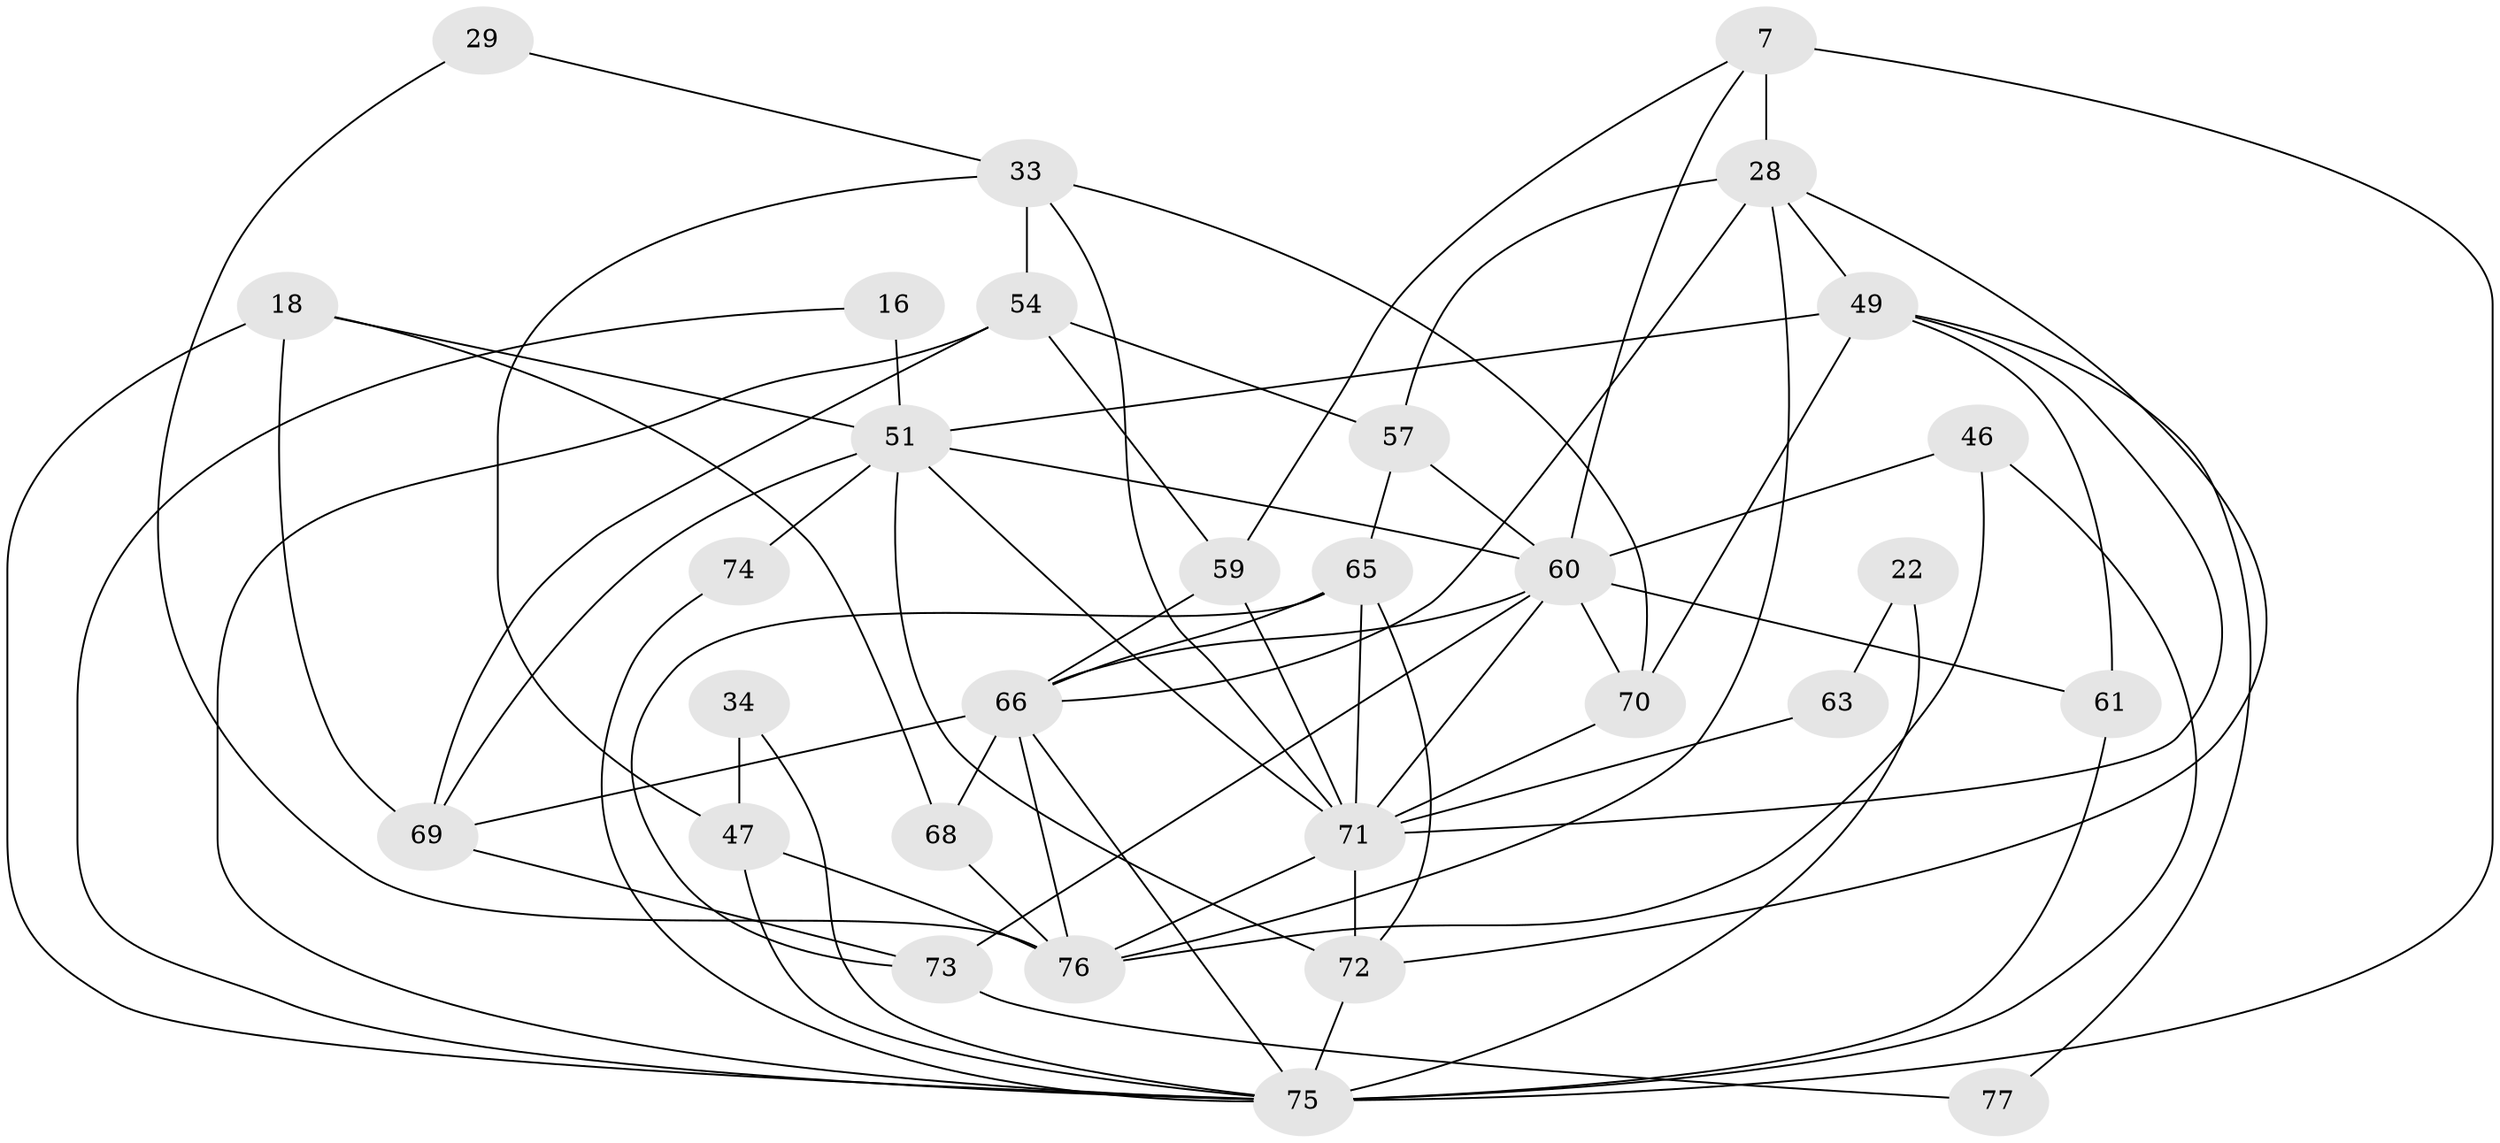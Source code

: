 // original degree distribution, {5: 0.1038961038961039, 3: 0.2727272727272727, 2: 0.16883116883116883, 4: 0.2597402597402597, 8: 0.025974025974025976, 6: 0.1038961038961039, 7: 0.06493506493506493}
// Generated by graph-tools (version 1.1) at 2025/55/03/04/25 21:55:22]
// undirected, 30 vertices, 71 edges
graph export_dot {
graph [start="1"]
  node [color=gray90,style=filled];
  7;
  16 [super="+10"];
  18;
  22;
  28 [super="+21"];
  29;
  33 [super="+25"];
  34;
  46;
  47;
  49;
  51 [super="+1+43"];
  54 [super="+35+26"];
  57;
  59;
  60 [super="+13+44"];
  61 [super="+2"];
  63 [super="+8"];
  65 [super="+27"];
  66 [super="+30+64"];
  68;
  69 [super="+9+42"];
  70 [super="+3+39"];
  71 [super="+20+56+48+67"];
  72 [super="+38+17+62"];
  73 [super="+31"];
  74;
  75 [super="+36+52"];
  76 [super="+53"];
  77;
  7 -- 59;
  7 -- 28;
  7 -- 60;
  7 -- 75 [weight=2];
  16 -- 75;
  16 -- 51 [weight=3];
  18 -- 75 [weight=2];
  18 -- 68;
  18 -- 69;
  18 -- 51;
  22 -- 75 [weight=2];
  22 -- 63 [weight=2];
  28 -- 49 [weight=2];
  28 -- 57;
  28 -- 72;
  28 -- 76;
  28 -- 66 [weight=2];
  29 -- 76;
  29 -- 33;
  33 -- 47 [weight=2];
  33 -- 70 [weight=2];
  33 -- 71 [weight=2];
  33 -- 54 [weight=2];
  34 -- 75;
  34 -- 47;
  46 -- 76;
  46 -- 60;
  46 -- 75;
  47 -- 76 [weight=3];
  47 -- 75;
  49 -- 70;
  49 -- 77;
  49 -- 61;
  49 -- 51;
  49 -- 71;
  51 -- 71;
  51 -- 72 [weight=2];
  51 -- 74 [weight=2];
  51 -- 69 [weight=2];
  51 -- 60 [weight=4];
  54 -- 59;
  54 -- 69;
  54 -- 57;
  54 -- 75;
  57 -- 65;
  57 -- 60;
  59 -- 71 [weight=3];
  59 -- 66;
  60 -- 66 [weight=3];
  60 -- 70;
  60 -- 71;
  60 -- 61;
  60 -- 73;
  61 -- 75;
  63 -- 71;
  65 -- 73;
  65 -- 66 [weight=2];
  65 -- 71 [weight=3];
  65 -- 72 [weight=2];
  66 -- 76;
  66 -- 68;
  66 -- 69 [weight=2];
  66 -- 75 [weight=2];
  68 -- 76;
  69 -- 73;
  70 -- 71;
  71 -- 72;
  71 -- 76 [weight=2];
  72 -- 75 [weight=3];
  73 -- 77;
  74 -- 75;
}
